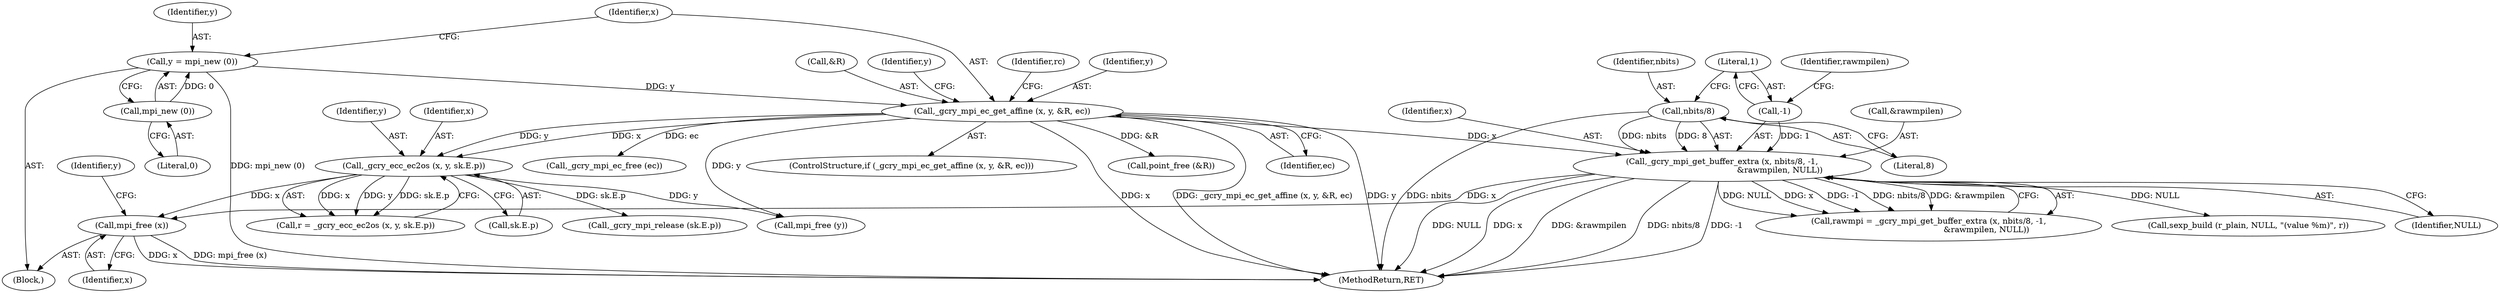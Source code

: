 digraph "0_gnupg_da780c8183cccc8f533c8ace8211ac2cb2bdee7b@API" {
"1000666" [label="(Call,mpi_free (x))"];
"1000605" [label="(Call,_gcry_ecc_ec2os (x, y, sk.E.p))"];
"1000590" [label="(Call,_gcry_mpi_ec_get_affine (x, y, &R, ec))"];
"1000585" [label="(Call,y = mpi_new (0))"];
"1000587" [label="(Call,mpi_new (0))"];
"1000619" [label="(Call,_gcry_mpi_get_buffer_extra (x, nbits/8, -1,\n                                             &rawmpilen, NULL))"];
"1000621" [label="(Call,nbits/8)"];
"1000624" [label="(Call,-1)"];
"1000598" [label="(Identifier,rc)"];
"1000592" [label="(Identifier,y)"];
"1000624" [label="(Call,-1)"];
"1000668" [label="(Call,mpi_free (y))"];
"1000587" [label="(Call,mpi_new (0))"];
"1000589" [label="(ControlStructure,if (_gcry_mpi_ec_get_affine (x, y, &R, ec)))"];
"1000603" [label="(Call,r = _gcry_ecc_ec2os (x, y, sk.E.p))"];
"1000666" [label="(Call,mpi_free (x))"];
"1000617" [label="(Call,rawmpi = _gcry_mpi_get_buffer_extra (x, nbits/8, -1,\n                                             &rawmpilen, NULL))"];
"1000605" [label="(Call,_gcry_ecc_ec2os (x, y, sk.E.p))"];
"1000686" [label="(Call,point_free (&R))"];
"1000593" [label="(Call,&R)"];
"1000667" [label="(Identifier,x)"];
"1000588" [label="(Literal,0)"];
"1000622" [label="(Identifier,nbits)"];
"1000625" [label="(Literal,1)"];
"1000627" [label="(Identifier,rawmpilen)"];
"1000680" [label="(Call,sexp_build (r_plain, NULL, \"(value %m)\", r))"];
"1000590" [label="(Call,_gcry_mpi_ec_get_affine (x, y, &R, ec))"];
"1000595" [label="(Identifier,ec)"];
"1000628" [label="(Identifier,NULL)"];
"1000607" [label="(Identifier,y)"];
"1000620" [label="(Identifier,x)"];
"1000602" [label="(Identifier,y)"];
"1000591" [label="(Identifier,x)"];
"1000608" [label="(Call,sk.E.p)"];
"1000756" [label="(MethodReturn,RET)"];
"1000619" [label="(Call,_gcry_mpi_get_buffer_extra (x, nbits/8, -1,\n                                             &rawmpilen, NULL))"];
"1000669" [label="(Identifier,y)"];
"1000606" [label="(Identifier,x)"];
"1000621" [label="(Call,nbits/8)"];
"1000586" [label="(Identifier,y)"];
"1000585" [label="(Call,y = mpi_new (0))"];
"1000623" [label="(Literal,8)"];
"1000580" [label="(Block,)"];
"1000626" [label="(Call,&rawmpilen)"];
"1000743" [label="(Call,_gcry_mpi_ec_free (ec))"];
"1000694" [label="(Call,_gcry_mpi_release (sk.E.p))"];
"1000666" -> "1000580"  [label="AST: "];
"1000666" -> "1000667"  [label="CFG: "];
"1000667" -> "1000666"  [label="AST: "];
"1000669" -> "1000666"  [label="CFG: "];
"1000666" -> "1000756"  [label="DDG: mpi_free (x)"];
"1000666" -> "1000756"  [label="DDG: x"];
"1000605" -> "1000666"  [label="DDG: x"];
"1000619" -> "1000666"  [label="DDG: x"];
"1000605" -> "1000603"  [label="AST: "];
"1000605" -> "1000608"  [label="CFG: "];
"1000606" -> "1000605"  [label="AST: "];
"1000607" -> "1000605"  [label="AST: "];
"1000608" -> "1000605"  [label="AST: "];
"1000603" -> "1000605"  [label="CFG: "];
"1000605" -> "1000603"  [label="DDG: x"];
"1000605" -> "1000603"  [label="DDG: y"];
"1000605" -> "1000603"  [label="DDG: sk.E.p"];
"1000590" -> "1000605"  [label="DDG: x"];
"1000590" -> "1000605"  [label="DDG: y"];
"1000605" -> "1000668"  [label="DDG: y"];
"1000605" -> "1000694"  [label="DDG: sk.E.p"];
"1000590" -> "1000589"  [label="AST: "];
"1000590" -> "1000595"  [label="CFG: "];
"1000591" -> "1000590"  [label="AST: "];
"1000592" -> "1000590"  [label="AST: "];
"1000593" -> "1000590"  [label="AST: "];
"1000595" -> "1000590"  [label="AST: "];
"1000598" -> "1000590"  [label="CFG: "];
"1000602" -> "1000590"  [label="CFG: "];
"1000590" -> "1000756"  [label="DDG: _gcry_mpi_ec_get_affine (x, y, &R, ec)"];
"1000590" -> "1000756"  [label="DDG: y"];
"1000590" -> "1000756"  [label="DDG: x"];
"1000585" -> "1000590"  [label="DDG: y"];
"1000590" -> "1000619"  [label="DDG: x"];
"1000590" -> "1000668"  [label="DDG: y"];
"1000590" -> "1000686"  [label="DDG: &R"];
"1000590" -> "1000743"  [label="DDG: ec"];
"1000585" -> "1000580"  [label="AST: "];
"1000585" -> "1000587"  [label="CFG: "];
"1000586" -> "1000585"  [label="AST: "];
"1000587" -> "1000585"  [label="AST: "];
"1000591" -> "1000585"  [label="CFG: "];
"1000585" -> "1000756"  [label="DDG: mpi_new (0)"];
"1000587" -> "1000585"  [label="DDG: 0"];
"1000587" -> "1000588"  [label="CFG: "];
"1000588" -> "1000587"  [label="AST: "];
"1000619" -> "1000617"  [label="AST: "];
"1000619" -> "1000628"  [label="CFG: "];
"1000620" -> "1000619"  [label="AST: "];
"1000621" -> "1000619"  [label="AST: "];
"1000624" -> "1000619"  [label="AST: "];
"1000626" -> "1000619"  [label="AST: "];
"1000628" -> "1000619"  [label="AST: "];
"1000617" -> "1000619"  [label="CFG: "];
"1000619" -> "1000756"  [label="DDG: &rawmpilen"];
"1000619" -> "1000756"  [label="DDG: nbits/8"];
"1000619" -> "1000756"  [label="DDG: -1"];
"1000619" -> "1000756"  [label="DDG: NULL"];
"1000619" -> "1000756"  [label="DDG: x"];
"1000619" -> "1000617"  [label="DDG: NULL"];
"1000619" -> "1000617"  [label="DDG: x"];
"1000619" -> "1000617"  [label="DDG: -1"];
"1000619" -> "1000617"  [label="DDG: nbits/8"];
"1000619" -> "1000617"  [label="DDG: &rawmpilen"];
"1000621" -> "1000619"  [label="DDG: nbits"];
"1000621" -> "1000619"  [label="DDG: 8"];
"1000624" -> "1000619"  [label="DDG: 1"];
"1000619" -> "1000680"  [label="DDG: NULL"];
"1000621" -> "1000623"  [label="CFG: "];
"1000622" -> "1000621"  [label="AST: "];
"1000623" -> "1000621"  [label="AST: "];
"1000625" -> "1000621"  [label="CFG: "];
"1000621" -> "1000756"  [label="DDG: nbits"];
"1000624" -> "1000625"  [label="CFG: "];
"1000625" -> "1000624"  [label="AST: "];
"1000627" -> "1000624"  [label="CFG: "];
}
